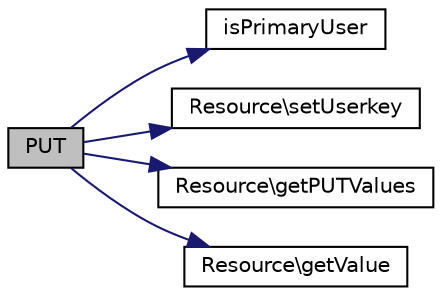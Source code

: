 digraph "PUT"
{
  edge [fontname="Helvetica",fontsize="10",labelfontname="Helvetica",labelfontsize="10"];
  node [fontname="Helvetica",fontsize="10",shape=record];
  rankdir="LR";
  Node11 [label="PUT",height=0.2,width=0.4,color="black", fillcolor="grey75", style="filled", fontcolor="black"];
  Node11 -> Node12 [color="midnightblue",fontsize="10",style="solid"];
  Node12 [label="isPrimaryUser",height=0.2,width=0.4,color="black", fillcolor="white", style="filled",URL="$security_8php.html#aa5ecb17c2198bf80eebdb9c160d72166"];
  Node11 -> Node13 [color="midnightblue",fontsize="10",style="solid"];
  Node13 [label="Resource\\setUserkey",height=0.2,width=0.4,color="black", fillcolor="white", style="filled",URL="$class_resource.html#a02cc9f00efbda79bb7617fce8bcd1ef4"];
  Node11 -> Node14 [color="midnightblue",fontsize="10",style="solid"];
  Node14 [label="Resource\\getPUTValues",height=0.2,width=0.4,color="black", fillcolor="white", style="filled",URL="$class_resource.html#a6fa5ac14a003a305ce0c3aaa5612dc49"];
  Node11 -> Node15 [color="midnightblue",fontsize="10",style="solid"];
  Node15 [label="Resource\\getValue",height=0.2,width=0.4,color="black", fillcolor="white", style="filled",URL="$class_resource.html#ab1207918a97f72110966d1bbb95ffec0"];
}
